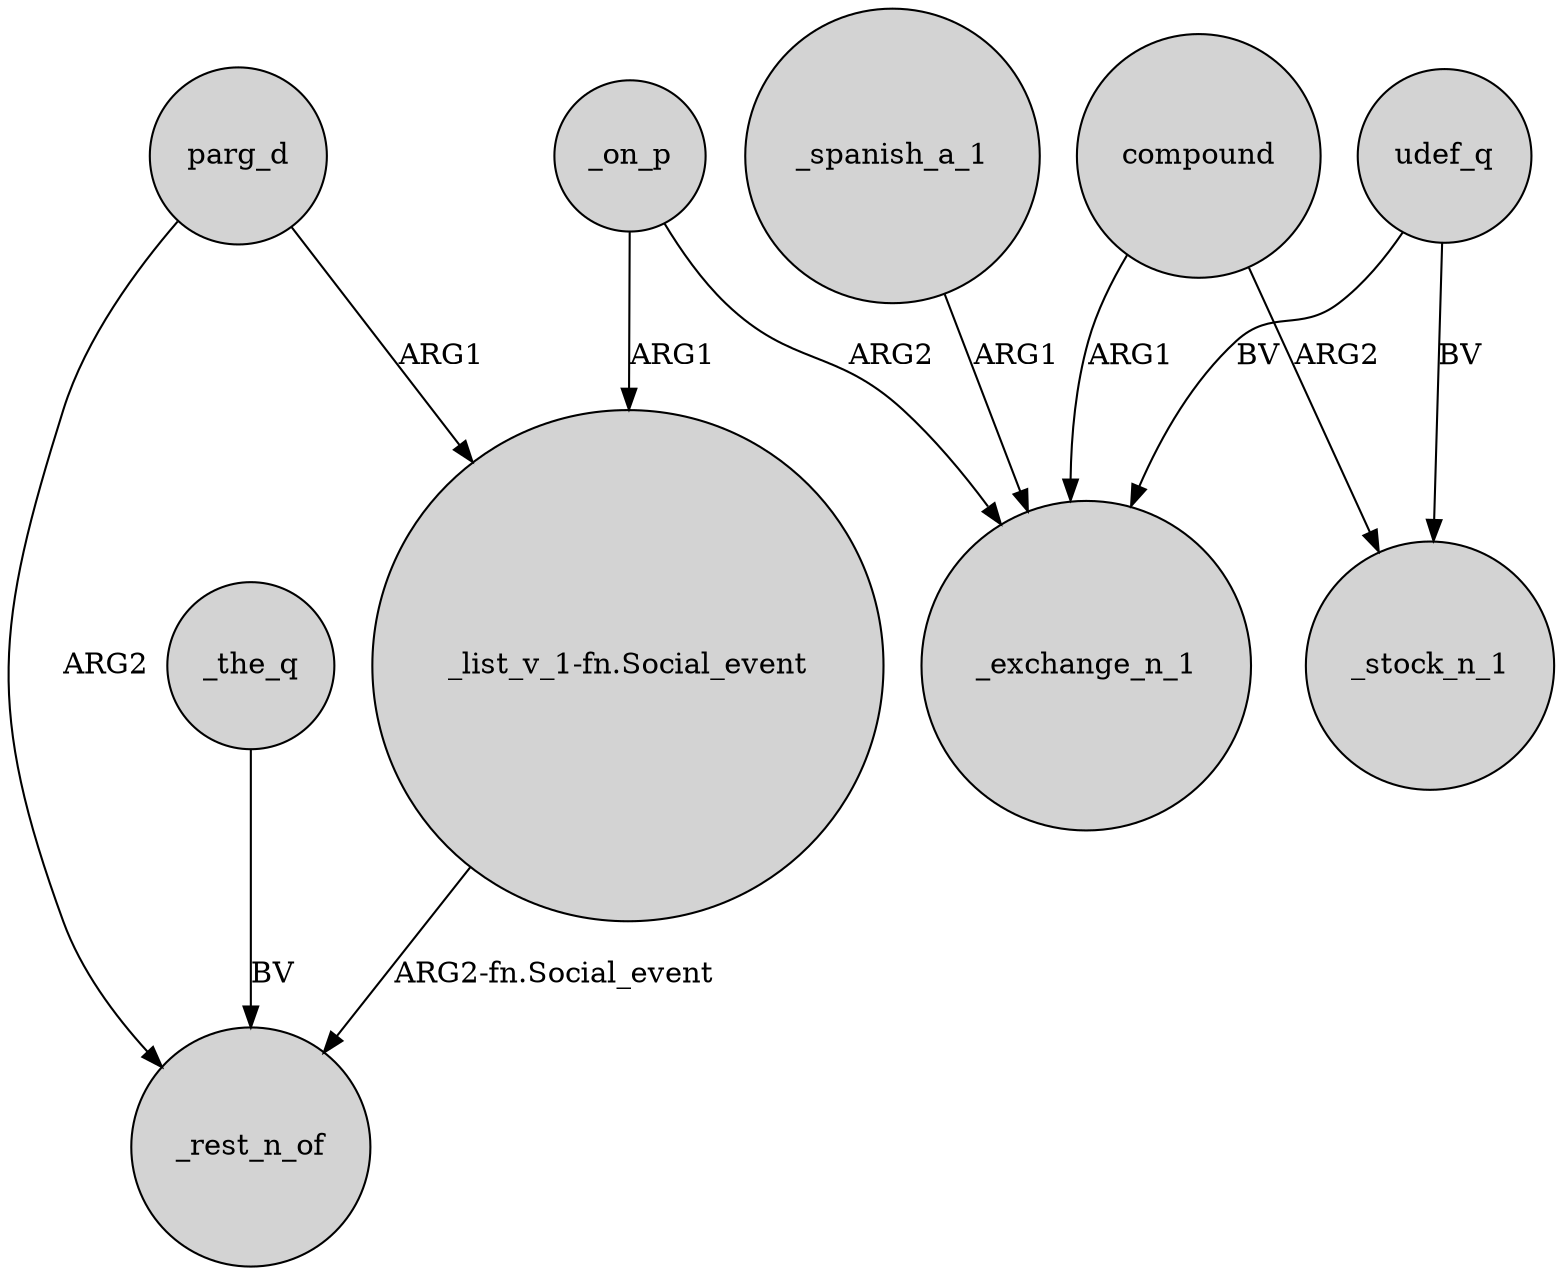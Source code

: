 digraph {
	node [shape=circle style=filled]
	_on_p -> "_list_v_1-fn.Social_event" [label=ARG1]
	"_list_v_1-fn.Social_event" -> _rest_n_of [label="ARG2-fn.Social_event"]
	_spanish_a_1 -> _exchange_n_1 [label=ARG1]
	compound -> _stock_n_1 [label=ARG2]
	_on_p -> _exchange_n_1 [label=ARG2]
	compound -> _exchange_n_1 [label=ARG1]
	_the_q -> _rest_n_of [label=BV]
	parg_d -> "_list_v_1-fn.Social_event" [label=ARG1]
	udef_q -> _exchange_n_1 [label=BV]
	udef_q -> _stock_n_1 [label=BV]
	parg_d -> _rest_n_of [label=ARG2]
}
